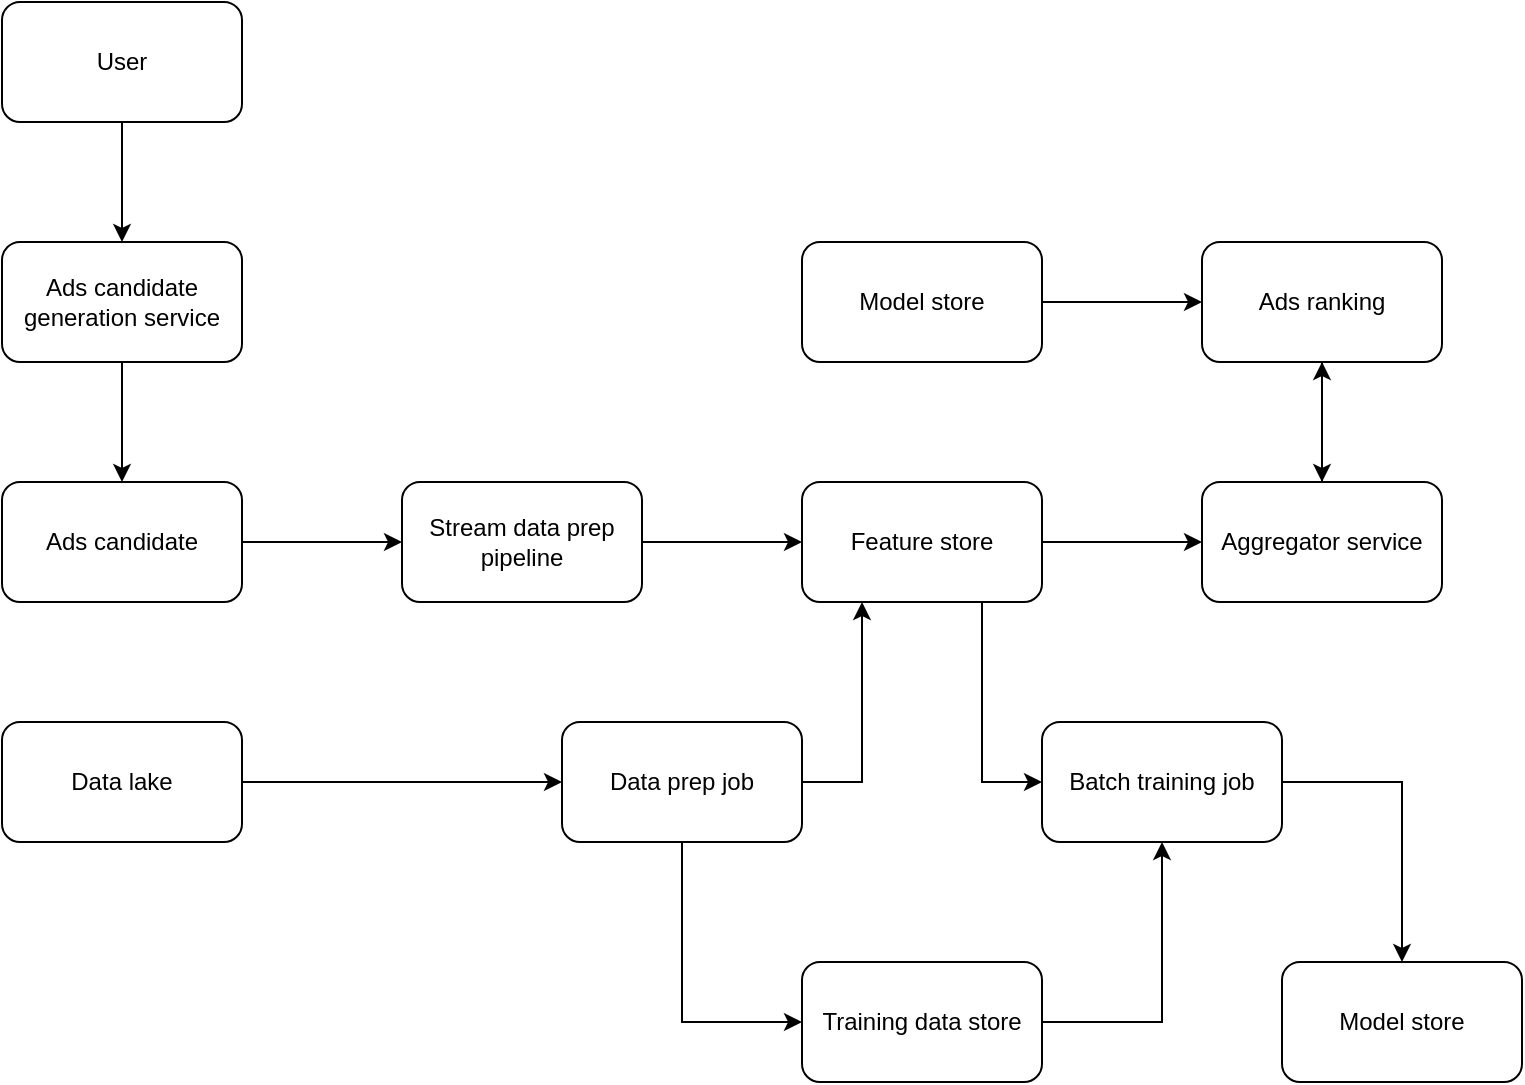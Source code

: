 <mxfile version="20.8.20" type="device"><diagram id="ZkUDI1K9uIzNeNRVoYIi" name="Page-1"><mxGraphModel dx="882" dy="596" grid="1" gridSize="10" guides="1" tooltips="1" connect="1" arrows="1" fold="1" page="1" pageScale="1" pageWidth="850" pageHeight="1100" math="0" shadow="0"><root><mxCell id="0"/><mxCell id="1" parent="0"/><mxCell id="5xmF3BvOrVnuiHCfdEkU-9" style="edgeStyle=orthogonalEdgeStyle;rounded=0;orthogonalLoop=1;jettySize=auto;html=1;exitX=0.5;exitY=1;exitDx=0;exitDy=0;" edge="1" parent="1" source="5xmF3BvOrVnuiHCfdEkU-1" target="5xmF3BvOrVnuiHCfdEkU-2"><mxGeometry relative="1" as="geometry"/></mxCell><mxCell id="5xmF3BvOrVnuiHCfdEkU-1" value="User" style="rounded=1;whiteSpace=wrap;html=1;" vertex="1" parent="1"><mxGeometry x="80" y="80" width="120" height="60" as="geometry"/></mxCell><mxCell id="5xmF3BvOrVnuiHCfdEkU-10" style="edgeStyle=orthogonalEdgeStyle;rounded=0;orthogonalLoop=1;jettySize=auto;html=1;exitX=0.5;exitY=1;exitDx=0;exitDy=0;entryX=0.5;entryY=0;entryDx=0;entryDy=0;" edge="1" parent="1" source="5xmF3BvOrVnuiHCfdEkU-2" target="5xmF3BvOrVnuiHCfdEkU-3"><mxGeometry relative="1" as="geometry"/></mxCell><mxCell id="5xmF3BvOrVnuiHCfdEkU-2" value="Ads candidate generation service" style="rounded=1;whiteSpace=wrap;html=1;" vertex="1" parent="1"><mxGeometry x="80" y="200" width="120" height="60" as="geometry"/></mxCell><mxCell id="5xmF3BvOrVnuiHCfdEkU-11" style="edgeStyle=orthogonalEdgeStyle;rounded=0;orthogonalLoop=1;jettySize=auto;html=1;exitX=1;exitY=0.5;exitDx=0;exitDy=0;entryX=0;entryY=0.5;entryDx=0;entryDy=0;" edge="1" parent="1" source="5xmF3BvOrVnuiHCfdEkU-3" target="5xmF3BvOrVnuiHCfdEkU-4"><mxGeometry relative="1" as="geometry"/></mxCell><mxCell id="5xmF3BvOrVnuiHCfdEkU-3" value="Ads candidate" style="rounded=1;whiteSpace=wrap;html=1;" vertex="1" parent="1"><mxGeometry x="80" y="320" width="120" height="60" as="geometry"/></mxCell><mxCell id="5xmF3BvOrVnuiHCfdEkU-12" style="edgeStyle=orthogonalEdgeStyle;rounded=0;orthogonalLoop=1;jettySize=auto;html=1;exitX=1;exitY=0.5;exitDx=0;exitDy=0;entryX=0;entryY=0.5;entryDx=0;entryDy=0;" edge="1" parent="1" source="5xmF3BvOrVnuiHCfdEkU-4" target="5xmF3BvOrVnuiHCfdEkU-5"><mxGeometry relative="1" as="geometry"/></mxCell><mxCell id="5xmF3BvOrVnuiHCfdEkU-4" value="Stream data prep pipeline" style="rounded=1;whiteSpace=wrap;html=1;" vertex="1" parent="1"><mxGeometry x="280" y="320" width="120" height="60" as="geometry"/></mxCell><mxCell id="5xmF3BvOrVnuiHCfdEkU-13" style="edgeStyle=orthogonalEdgeStyle;rounded=0;orthogonalLoop=1;jettySize=auto;html=1;exitX=1;exitY=0.5;exitDx=0;exitDy=0;entryX=0;entryY=0.5;entryDx=0;entryDy=0;" edge="1" parent="1" source="5xmF3BvOrVnuiHCfdEkU-5" target="5xmF3BvOrVnuiHCfdEkU-6"><mxGeometry relative="1" as="geometry"/></mxCell><mxCell id="5xmF3BvOrVnuiHCfdEkU-25" style="edgeStyle=orthogonalEdgeStyle;rounded=0;orthogonalLoop=1;jettySize=auto;html=1;exitX=0.75;exitY=1;exitDx=0;exitDy=0;entryX=0;entryY=0.5;entryDx=0;entryDy=0;" edge="1" parent="1" source="5xmF3BvOrVnuiHCfdEkU-5" target="5xmF3BvOrVnuiHCfdEkU-18"><mxGeometry relative="1" as="geometry"/></mxCell><mxCell id="5xmF3BvOrVnuiHCfdEkU-5" value="Feature store" style="rounded=1;whiteSpace=wrap;html=1;" vertex="1" parent="1"><mxGeometry x="480" y="320" width="120" height="60" as="geometry"/></mxCell><mxCell id="5xmF3BvOrVnuiHCfdEkU-15" style="edgeStyle=orthogonalEdgeStyle;rounded=0;orthogonalLoop=1;jettySize=auto;html=1;exitX=0.5;exitY=0;exitDx=0;exitDy=0;entryX=0.5;entryY=1;entryDx=0;entryDy=0;" edge="1" parent="1" source="5xmF3BvOrVnuiHCfdEkU-6" target="5xmF3BvOrVnuiHCfdEkU-7"><mxGeometry relative="1" as="geometry"/></mxCell><mxCell id="5xmF3BvOrVnuiHCfdEkU-6" value="Aggregator service" style="rounded=1;whiteSpace=wrap;html=1;" vertex="1" parent="1"><mxGeometry x="680" y="320" width="120" height="60" as="geometry"/></mxCell><mxCell id="5xmF3BvOrVnuiHCfdEkU-14" style="edgeStyle=orthogonalEdgeStyle;rounded=0;orthogonalLoop=1;jettySize=auto;html=1;exitX=0.5;exitY=1;exitDx=0;exitDy=0;entryX=0.5;entryY=0;entryDx=0;entryDy=0;" edge="1" parent="1" source="5xmF3BvOrVnuiHCfdEkU-7" target="5xmF3BvOrVnuiHCfdEkU-6"><mxGeometry relative="1" as="geometry"/></mxCell><mxCell id="5xmF3BvOrVnuiHCfdEkU-7" value="Ads ranking" style="rounded=1;whiteSpace=wrap;html=1;" vertex="1" parent="1"><mxGeometry x="680" y="200" width="120" height="60" as="geometry"/></mxCell><mxCell id="5xmF3BvOrVnuiHCfdEkU-16" style="edgeStyle=orthogonalEdgeStyle;rounded=0;orthogonalLoop=1;jettySize=auto;html=1;exitX=1;exitY=0.5;exitDx=0;exitDy=0;entryX=0;entryY=0.5;entryDx=0;entryDy=0;" edge="1" parent="1" source="5xmF3BvOrVnuiHCfdEkU-8" target="5xmF3BvOrVnuiHCfdEkU-7"><mxGeometry relative="1" as="geometry"/></mxCell><mxCell id="5xmF3BvOrVnuiHCfdEkU-8" value="Model store" style="rounded=1;whiteSpace=wrap;html=1;" vertex="1" parent="1"><mxGeometry x="480" y="200" width="120" height="60" as="geometry"/></mxCell><mxCell id="5xmF3BvOrVnuiHCfdEkU-22" style="edgeStyle=orthogonalEdgeStyle;rounded=0;orthogonalLoop=1;jettySize=auto;html=1;exitX=1;exitY=0.5;exitDx=0;exitDy=0;entryX=0.25;entryY=1;entryDx=0;entryDy=0;" edge="1" parent="1" source="5xmF3BvOrVnuiHCfdEkU-17" target="5xmF3BvOrVnuiHCfdEkU-5"><mxGeometry relative="1" as="geometry"/></mxCell><mxCell id="5xmF3BvOrVnuiHCfdEkU-26" style="edgeStyle=orthogonalEdgeStyle;rounded=0;orthogonalLoop=1;jettySize=auto;html=1;exitX=0.5;exitY=1;exitDx=0;exitDy=0;entryX=0;entryY=0.5;entryDx=0;entryDy=0;" edge="1" parent="1" source="5xmF3BvOrVnuiHCfdEkU-17" target="5xmF3BvOrVnuiHCfdEkU-24"><mxGeometry relative="1" as="geometry"/></mxCell><mxCell id="5xmF3BvOrVnuiHCfdEkU-17" value="Data prep job" style="rounded=1;whiteSpace=wrap;html=1;" vertex="1" parent="1"><mxGeometry x="360" y="440" width="120" height="60" as="geometry"/></mxCell><mxCell id="5xmF3BvOrVnuiHCfdEkU-29" style="edgeStyle=orthogonalEdgeStyle;rounded=0;orthogonalLoop=1;jettySize=auto;html=1;exitX=1;exitY=0.5;exitDx=0;exitDy=0;" edge="1" parent="1" source="5xmF3BvOrVnuiHCfdEkU-18" target="5xmF3BvOrVnuiHCfdEkU-28"><mxGeometry relative="1" as="geometry"/></mxCell><mxCell id="5xmF3BvOrVnuiHCfdEkU-18" value="Batch training job" style="rounded=1;whiteSpace=wrap;html=1;" vertex="1" parent="1"><mxGeometry x="600" y="440" width="120" height="60" as="geometry"/></mxCell><mxCell id="5xmF3BvOrVnuiHCfdEkU-21" style="edgeStyle=orthogonalEdgeStyle;rounded=0;orthogonalLoop=1;jettySize=auto;html=1;exitX=1;exitY=0.5;exitDx=0;exitDy=0;entryX=0;entryY=0.5;entryDx=0;entryDy=0;" edge="1" parent="1" source="5xmF3BvOrVnuiHCfdEkU-20" target="5xmF3BvOrVnuiHCfdEkU-17"><mxGeometry relative="1" as="geometry"/></mxCell><mxCell id="5xmF3BvOrVnuiHCfdEkU-20" value="Data lake" style="rounded=1;whiteSpace=wrap;html=1;" vertex="1" parent="1"><mxGeometry x="80" y="440" width="120" height="60" as="geometry"/></mxCell><mxCell id="5xmF3BvOrVnuiHCfdEkU-27" style="edgeStyle=orthogonalEdgeStyle;rounded=0;orthogonalLoop=1;jettySize=auto;html=1;exitX=1;exitY=0.5;exitDx=0;exitDy=0;entryX=0.5;entryY=1;entryDx=0;entryDy=0;" edge="1" parent="1" source="5xmF3BvOrVnuiHCfdEkU-24" target="5xmF3BvOrVnuiHCfdEkU-18"><mxGeometry relative="1" as="geometry"/></mxCell><mxCell id="5xmF3BvOrVnuiHCfdEkU-24" value="Training data store" style="rounded=1;whiteSpace=wrap;html=1;" vertex="1" parent="1"><mxGeometry x="480" y="560" width="120" height="60" as="geometry"/></mxCell><mxCell id="5xmF3BvOrVnuiHCfdEkU-28" value="Model store" style="rounded=1;whiteSpace=wrap;html=1;" vertex="1" parent="1"><mxGeometry x="720" y="560" width="120" height="60" as="geometry"/></mxCell></root></mxGraphModel></diagram></mxfile>